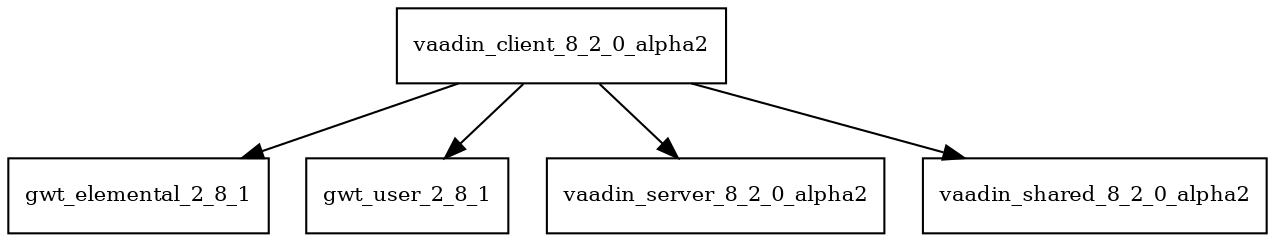 digraph vaadin_client_8_2_0_alpha2_dependencies {
  node [shape = box, fontsize=10.0];
  vaadin_client_8_2_0_alpha2 -> gwt_elemental_2_8_1;
  vaadin_client_8_2_0_alpha2 -> gwt_user_2_8_1;
  vaadin_client_8_2_0_alpha2 -> vaadin_server_8_2_0_alpha2;
  vaadin_client_8_2_0_alpha2 -> vaadin_shared_8_2_0_alpha2;
}
